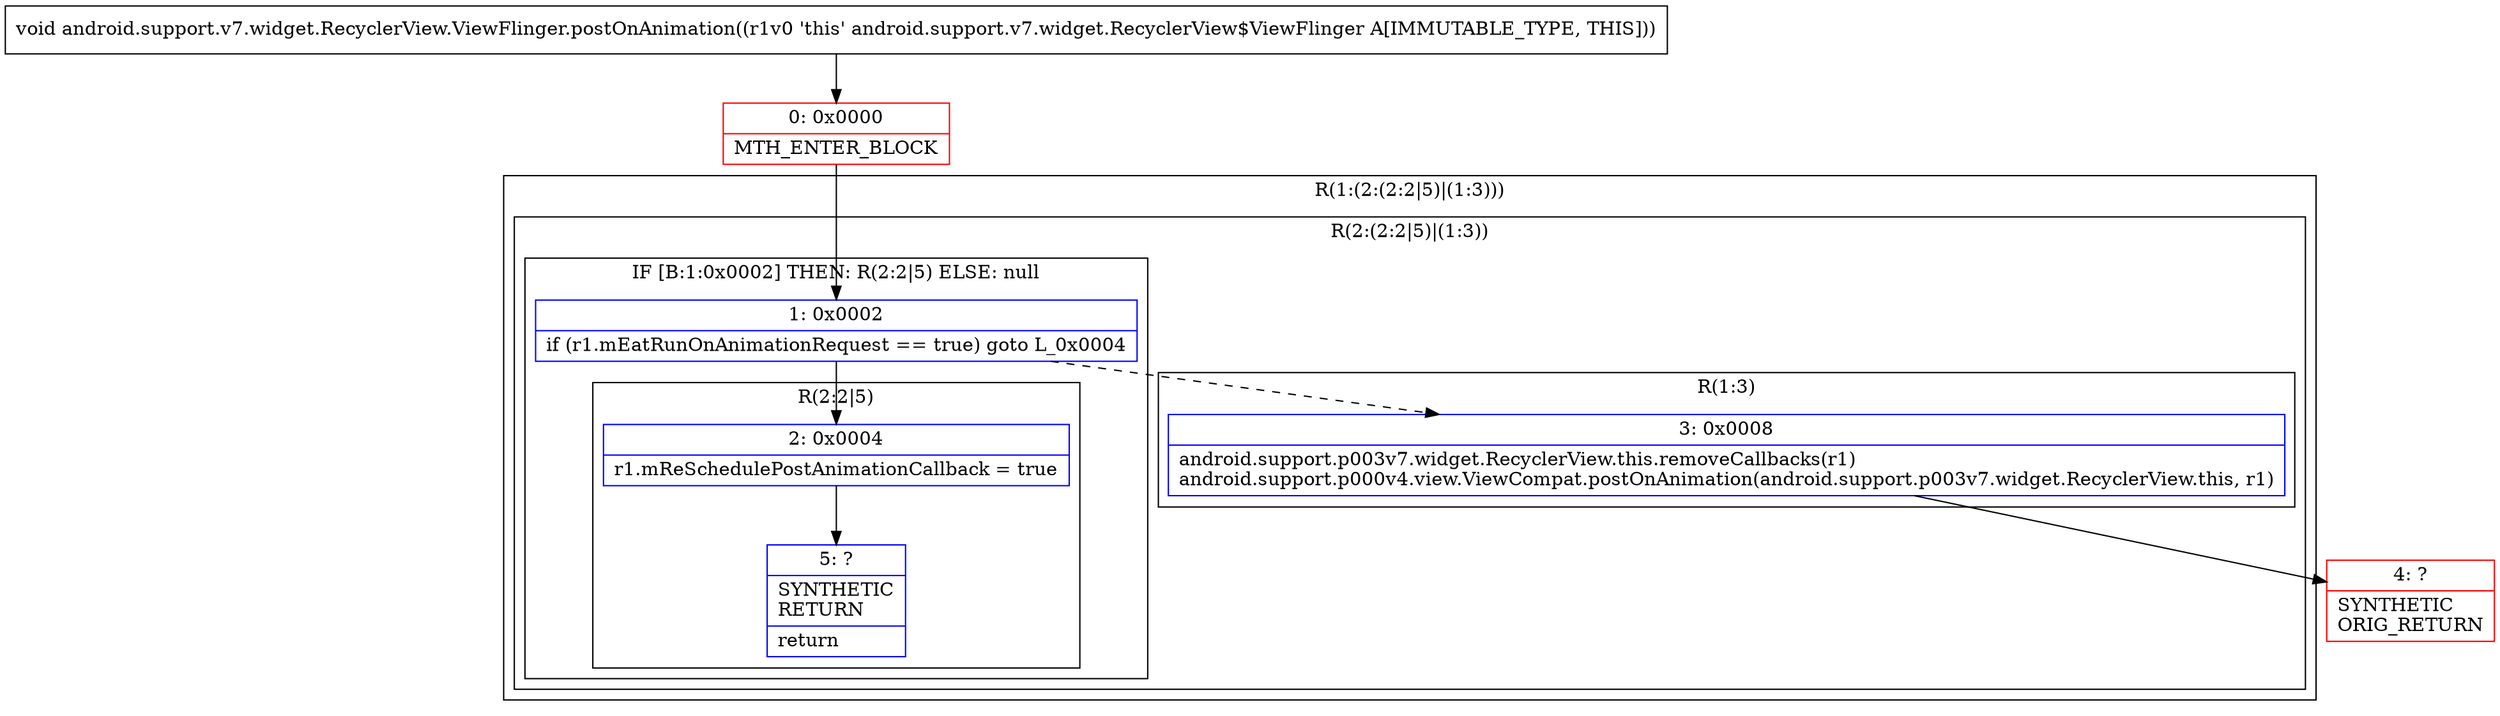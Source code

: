 digraph "CFG forandroid.support.v7.widget.RecyclerView.ViewFlinger.postOnAnimation()V" {
subgraph cluster_Region_1596840628 {
label = "R(1:(2:(2:2|5)|(1:3)))";
node [shape=record,color=blue];
subgraph cluster_Region_1154491183 {
label = "R(2:(2:2|5)|(1:3))";
node [shape=record,color=blue];
subgraph cluster_IfRegion_1314818470 {
label = "IF [B:1:0x0002] THEN: R(2:2|5) ELSE: null";
node [shape=record,color=blue];
Node_1 [shape=record,label="{1\:\ 0x0002|if (r1.mEatRunOnAnimationRequest == true) goto L_0x0004\l}"];
subgraph cluster_Region_846631834 {
label = "R(2:2|5)";
node [shape=record,color=blue];
Node_2 [shape=record,label="{2\:\ 0x0004|r1.mReSchedulePostAnimationCallback = true\l}"];
Node_5 [shape=record,label="{5\:\ ?|SYNTHETIC\lRETURN\l|return\l}"];
}
}
subgraph cluster_Region_54462234 {
label = "R(1:3)";
node [shape=record,color=blue];
Node_3 [shape=record,label="{3\:\ 0x0008|android.support.p003v7.widget.RecyclerView.this.removeCallbacks(r1)\landroid.support.p000v4.view.ViewCompat.postOnAnimation(android.support.p003v7.widget.RecyclerView.this, r1)\l}"];
}
}
}
Node_0 [shape=record,color=red,label="{0\:\ 0x0000|MTH_ENTER_BLOCK\l}"];
Node_4 [shape=record,color=red,label="{4\:\ ?|SYNTHETIC\lORIG_RETURN\l}"];
MethodNode[shape=record,label="{void android.support.v7.widget.RecyclerView.ViewFlinger.postOnAnimation((r1v0 'this' android.support.v7.widget.RecyclerView$ViewFlinger A[IMMUTABLE_TYPE, THIS])) }"];
MethodNode -> Node_0;
Node_1 -> Node_2;
Node_1 -> Node_3[style=dashed];
Node_2 -> Node_5;
Node_3 -> Node_4;
Node_0 -> Node_1;
}


